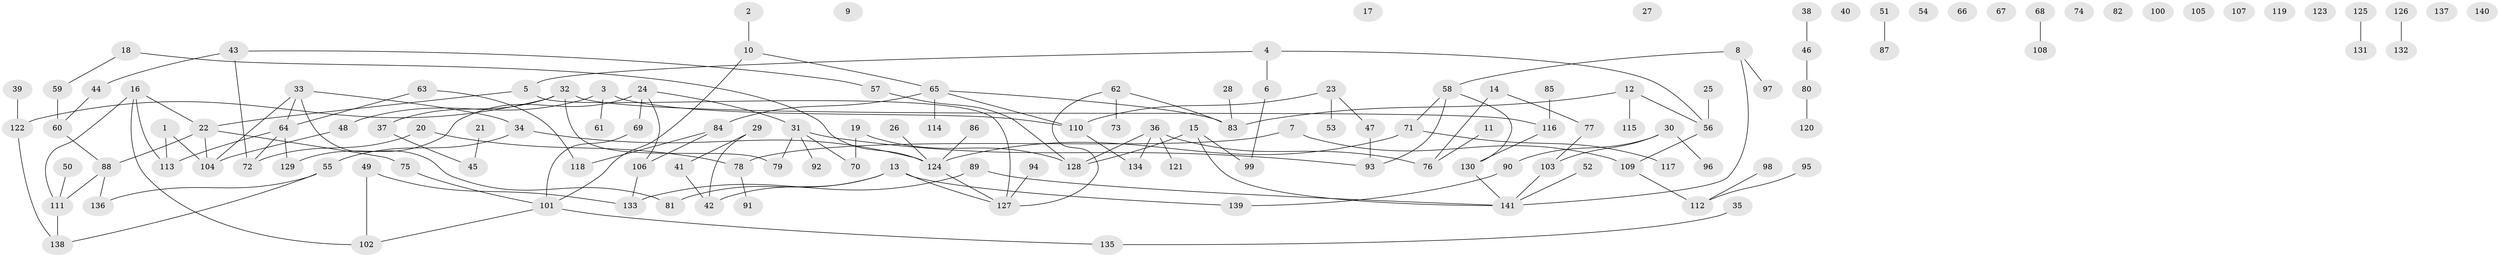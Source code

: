 // Generated by graph-tools (version 1.1) at 2025/49/03/09/25 03:49:07]
// undirected, 141 vertices, 150 edges
graph export_dot {
graph [start="1"]
  node [color=gray90,style=filled];
  1;
  2;
  3;
  4;
  5;
  6;
  7;
  8;
  9;
  10;
  11;
  12;
  13;
  14;
  15;
  16;
  17;
  18;
  19;
  20;
  21;
  22;
  23;
  24;
  25;
  26;
  27;
  28;
  29;
  30;
  31;
  32;
  33;
  34;
  35;
  36;
  37;
  38;
  39;
  40;
  41;
  42;
  43;
  44;
  45;
  46;
  47;
  48;
  49;
  50;
  51;
  52;
  53;
  54;
  55;
  56;
  57;
  58;
  59;
  60;
  61;
  62;
  63;
  64;
  65;
  66;
  67;
  68;
  69;
  70;
  71;
  72;
  73;
  74;
  75;
  76;
  77;
  78;
  79;
  80;
  81;
  82;
  83;
  84;
  85;
  86;
  87;
  88;
  89;
  90;
  91;
  92;
  93;
  94;
  95;
  96;
  97;
  98;
  99;
  100;
  101;
  102;
  103;
  104;
  105;
  106;
  107;
  108;
  109;
  110;
  111;
  112;
  113;
  114;
  115;
  116;
  117;
  118;
  119;
  120;
  121;
  122;
  123;
  124;
  125;
  126;
  127;
  128;
  129;
  130;
  131;
  132;
  133;
  134;
  135;
  136;
  137;
  138;
  139;
  140;
  141;
  1 -- 104;
  1 -- 113;
  2 -- 10;
  3 -- 48;
  3 -- 61;
  3 -- 110;
  4 -- 5;
  4 -- 6;
  4 -- 56;
  5 -- 22;
  5 -- 127;
  6 -- 99;
  7 -- 78;
  7 -- 109;
  8 -- 58;
  8 -- 97;
  8 -- 141;
  10 -- 65;
  10 -- 101;
  11 -- 76;
  12 -- 56;
  12 -- 83;
  12 -- 115;
  13 -- 42;
  13 -- 81;
  13 -- 127;
  13 -- 139;
  14 -- 76;
  14 -- 77;
  15 -- 99;
  15 -- 128;
  15 -- 141;
  16 -- 22;
  16 -- 102;
  16 -- 111;
  16 -- 113;
  18 -- 59;
  18 -- 124;
  19 -- 70;
  19 -- 128;
  20 -- 72;
  20 -- 78;
  21 -- 45;
  22 -- 75;
  22 -- 88;
  22 -- 104;
  23 -- 47;
  23 -- 53;
  23 -- 110;
  24 -- 31;
  24 -- 69;
  24 -- 106;
  24 -- 129;
  25 -- 56;
  26 -- 124;
  28 -- 83;
  29 -- 41;
  29 -- 42;
  30 -- 90;
  30 -- 96;
  30 -- 103;
  31 -- 70;
  31 -- 79;
  31 -- 92;
  31 -- 93;
  32 -- 37;
  32 -- 79;
  32 -- 116;
  32 -- 122;
  33 -- 34;
  33 -- 64;
  33 -- 81;
  33 -- 104;
  34 -- 55;
  34 -- 124;
  35 -- 135;
  36 -- 76;
  36 -- 121;
  36 -- 128;
  36 -- 134;
  37 -- 45;
  38 -- 46;
  39 -- 122;
  41 -- 42;
  43 -- 44;
  43 -- 57;
  43 -- 72;
  44 -- 60;
  46 -- 80;
  47 -- 93;
  48 -- 104;
  49 -- 102;
  49 -- 133;
  50 -- 111;
  51 -- 87;
  52 -- 141;
  55 -- 136;
  55 -- 138;
  56 -- 109;
  57 -- 128;
  58 -- 71;
  58 -- 93;
  58 -- 130;
  59 -- 60;
  60 -- 88;
  62 -- 73;
  62 -- 83;
  62 -- 127;
  63 -- 64;
  63 -- 118;
  64 -- 72;
  64 -- 113;
  64 -- 129;
  65 -- 83;
  65 -- 84;
  65 -- 110;
  65 -- 114;
  68 -- 108;
  69 -- 101;
  71 -- 117;
  71 -- 124;
  75 -- 101;
  77 -- 103;
  78 -- 91;
  80 -- 120;
  84 -- 106;
  84 -- 118;
  85 -- 116;
  86 -- 124;
  88 -- 111;
  88 -- 136;
  89 -- 133;
  89 -- 141;
  90 -- 139;
  94 -- 127;
  95 -- 112;
  98 -- 112;
  101 -- 102;
  101 -- 135;
  103 -- 141;
  106 -- 133;
  109 -- 112;
  110 -- 134;
  111 -- 138;
  116 -- 130;
  122 -- 138;
  124 -- 127;
  125 -- 131;
  126 -- 132;
  130 -- 141;
}
